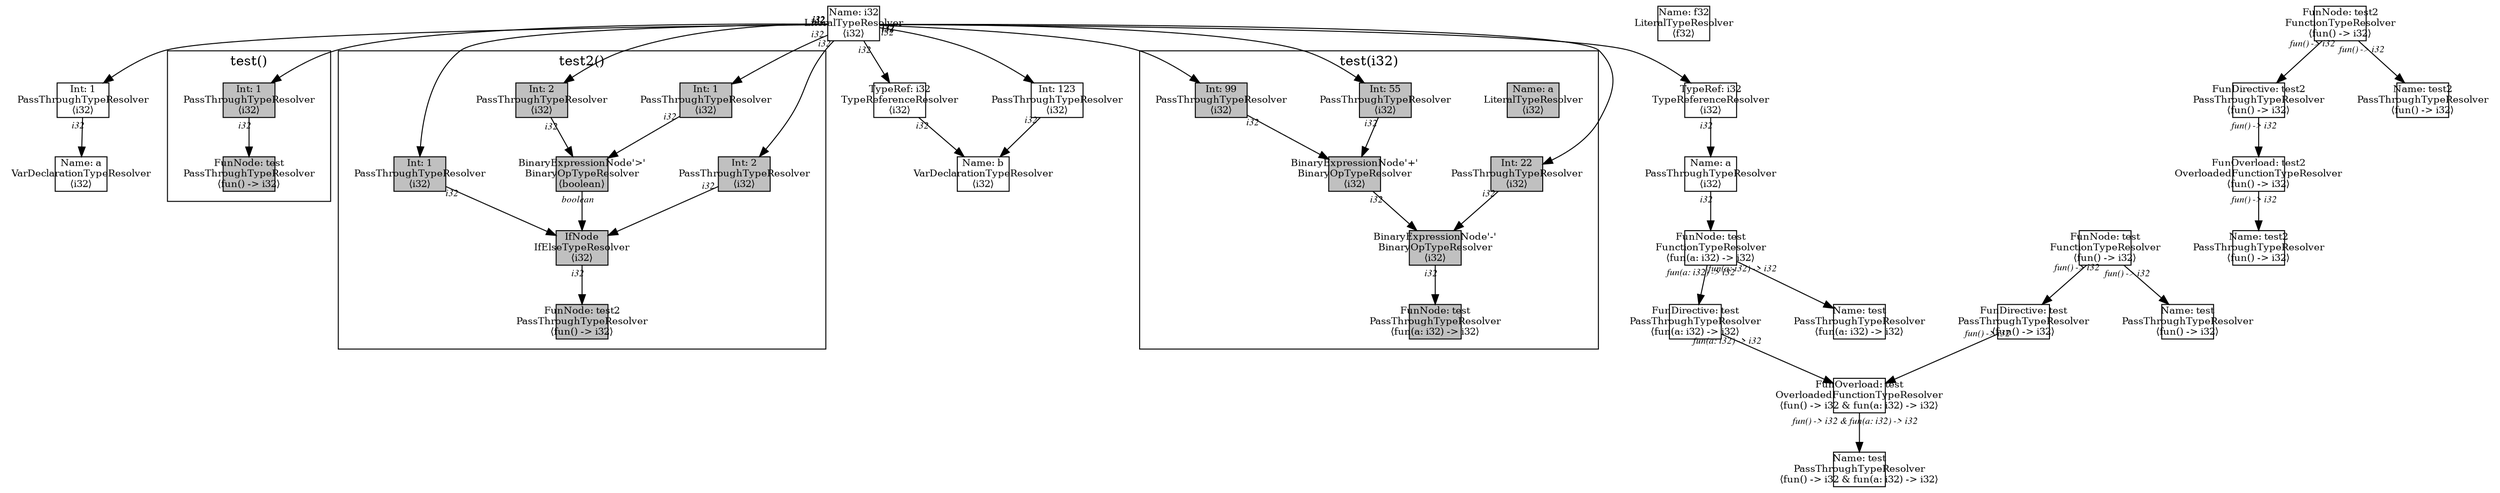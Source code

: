 digraph Document {
  node [shape=box,fixedsize=shape fontsize=10]
  1 [label="Name: i32\nLiteralTypeResolver\n⟨i32⟩"];
  2 [label="Name: f32\nLiteralTypeResolver\n⟨f32⟩"];
  3 [label="Name: a\nVarDeclarationTypeResolver\n⟨i32⟩"];
  4 [label="Int: 1\nPassThroughTypeResolver\n⟨i32⟩"];
  5 [label="Name: b\nVarDeclarationTypeResolver\n⟨i32⟩"];
  6 [label="TypeRef: i32\nTypeReferenceResolver\n⟨i32⟩"];
  7 [label="Int: 123\nPassThroughTypeResolver\n⟨i32⟩"];
  8 [label="FunOverload: test\nOverloadedFunctionTypeResolver\n⟨fun() -> i32 & fun(a: i32) -> i32⟩"];
  9 [label="FunDirective: test\nPassThroughTypeResolver\n⟨fun() -> i32⟩"];
  10 [label="FunNode: test\nFunctionTypeResolver\n⟨fun() -> i32⟩"];
  11 [label="Name: test\nPassThroughTypeResolver\n⟨fun() -> i32⟩"];
  12 [label="FunDirective: test\nPassThroughTypeResolver\n⟨fun(a: i32) -> i32⟩"];
  13 [label="FunNode: test\nFunctionTypeResolver\n⟨fun(a: i32) -> i32⟩"];
  14 [label="TypeRef: i32\nTypeReferenceResolver\n⟨i32⟩"];
  15 [label="Name: a\nPassThroughTypeResolver\n⟨i32⟩"];
  16 [label="Name: test\nPassThroughTypeResolver\n⟨fun(a: i32) -> i32⟩"];
  17 [label="Name: test\nPassThroughTypeResolver\n⟨fun() -> i32 & fun(a: i32) -> i32⟩"];
  18 [label="FunOverload: test2\nOverloadedFunctionTypeResolver\n⟨fun() -> i32⟩"];
  19 [label="FunDirective: test2\nPassThroughTypeResolver\n⟨fun() -> i32⟩"];
  20 [label="FunNode: test2\nFunctionTypeResolver\n⟨fun() -> i32⟩"];
  21 [label="Name: test2\nPassThroughTypeResolver\n⟨fun() -> i32⟩"];
  22 [label="Name: test2\nPassThroughTypeResolver\n⟨fun() -> i32⟩"];
  subgraph cluster0 {
    node [style=filled, fillcolor=grey];
    23 [label="Int: 1\nPassThroughTypeResolver\n⟨i32⟩"];
    24 [label="FunNode: test\nPassThroughTypeResolver\n⟨fun() -> i32⟩"];
    23 -> 24[taillabel="i32" labeldistance="1" fontname="times  italic" fontsize = 10 color="black" ];
  label = "test()";
}
  subgraph cluster1 {
    node [style=filled, fillcolor=grey];
    25 [label="IfNode\nIfElseTypeResolver\n⟨i32⟩"];
    26 [label="Int: 1\nPassThroughTypeResolver\n⟨i32⟩"];
    27 [label="BinaryExpressionNode'>'\nBinaryOpTypeResolver\n⟨boolean⟩"];
    28 [label="Int: 1\nPassThroughTypeResolver\n⟨i32⟩"];
    29 [label="Int: 2\nPassThroughTypeResolver\n⟨i32⟩"];
    30 [label="Int: 2\nPassThroughTypeResolver\n⟨i32⟩"];
    31 [label="FunNode: test2\nPassThroughTypeResolver\n⟨fun() -> i32⟩"];
    25 -> 31[taillabel="i32" labeldistance="1" fontname="times  italic" fontsize = 10 color="black" ];
    26 -> 25[taillabel="i32" labeldistance="1" fontname="times  italic" fontsize = 10 color="black" ];
    27 -> 25[taillabel="boolean" labeldistance="1" fontname="times  italic" fontsize = 10 color="black" ];
    28 -> 27[taillabel="i32" labeldistance="1" fontname="times  italic" fontsize = 10 color="black" ];
    29 -> 27[taillabel="i32" labeldistance="1" fontname="times  italic" fontsize = 10 color="black" ];
    30 -> 25[taillabel="i32" labeldistance="1" fontname="times  italic" fontsize = 10 color="black" ];
  label = "test2()";
}
  subgraph cluster2 {
    node [style=filled, fillcolor=grey];
    32 [label="Name: a\nLiteralTypeResolver\n⟨i32⟩"];
    33 [label="BinaryExpressionNode'-'\nBinaryOpTypeResolver\n⟨i32⟩"];
    34 [label="BinaryExpressionNode'+'\nBinaryOpTypeResolver\n⟨i32⟩"];
    35 [label="Int: 99\nPassThroughTypeResolver\n⟨i32⟩"];
    36 [label="Int: 55\nPassThroughTypeResolver\n⟨i32⟩"];
    37 [label="Int: 22\nPassThroughTypeResolver\n⟨i32⟩"];
    38 [label="FunNode: test\nPassThroughTypeResolver\n⟨fun(a: i32) -> i32⟩"];
    33 -> 38[taillabel="i32" labeldistance="1" fontname="times  italic" fontsize = 10 color="black" ];
    34 -> 33[taillabel="i32" labeldistance="1" fontname="times  italic" fontsize = 10 color="black" ];
    35 -> 34[taillabel="i32" labeldistance="1" fontname="times  italic" fontsize = 10 color="black" ];
    36 -> 34[taillabel="i32" labeldistance="1" fontname="times  italic" fontsize = 10 color="black" ];
    37 -> 33[taillabel="i32" labeldistance="1" fontname="times  italic" fontsize = 10 color="black" ];
  label = "test(i32)";
}
  1 -> 4[taillabel="i32" labeldistance="1" fontname="times  italic" fontsize = 10 color="black" ];
  1 -> 6[taillabel="i32" labeldistance="1" fontname="times  italic" fontsize = 10 color="black" ];
  1 -> 7[taillabel="i32" labeldistance="1" fontname="times  italic" fontsize = 10 color="black" ];
  1 -> 14[taillabel="i32" labeldistance="1" fontname="times  italic" fontsize = 10 color="black" ];
  1 -> 23[taillabel="i32" labeldistance="1" fontname="times  italic" fontsize = 10 color="black" ];
  1 -> 26[taillabel="i32" labeldistance="1" fontname="times  italic" fontsize = 10 color="black" ];
  1 -> 28[taillabel="i32" labeldistance="1" fontname="times  italic" fontsize = 10 color="black" ];
  1 -> 29[taillabel="i32" labeldistance="1" fontname="times  italic" fontsize = 10 color="black" ];
  1 -> 30[taillabel="i32" labeldistance="1" fontname="times  italic" fontsize = 10 color="black" ];
  1 -> 35[taillabel="i32" labeldistance="1" fontname="times  italic" fontsize = 10 color="black" ];
  1 -> 36[taillabel="i32" labeldistance="1" fontname="times  italic" fontsize = 10 color="black" ];
  1 -> 37[taillabel="i32" labeldistance="1" fontname="times  italic" fontsize = 10 color="black" ];
  4 -> 3[taillabel="i32" labeldistance="1" fontname="times  italic" fontsize = 10 color="black" ];
  6 -> 5[taillabel="i32" labeldistance="1" fontname="times  italic" fontsize = 10 color="black" ];
  7 -> 5[taillabel="i32" labeldistance="1" fontname="times  italic" fontsize = 10 color="black" ];
  8 -> 17[taillabel="fun() -> i32 & fun(a: i32) -> i32" labeldistance="1" fontname="times  italic" fontsize = 10 color="black" ];
  9 -> 8[taillabel="fun() -> i32" labeldistance="1" fontname="times  italic" fontsize = 10 color="black" ];
  10 -> 11[taillabel="fun() -> i32" labeldistance="1" fontname="times  italic" fontsize = 10 color="black" ];
  10 -> 9[taillabel="fun() -> i32" labeldistance="1" fontname="times  italic" fontsize = 10 color="black" ];
  12 -> 8[taillabel="fun(a: i32) -> i32" labeldistance="1" fontname="times  italic" fontsize = 10 color="black" ];
  13 -> 16[taillabel="fun(a: i32) -> i32" labeldistance="1" fontname="times  italic" fontsize = 10 color="black" ];
  13 -> 12[taillabel="fun(a: i32) -> i32" labeldistance="1" fontname="times  italic" fontsize = 10 color="black" ];
  14 -> 15[taillabel="i32" labeldistance="1" fontname="times  italic" fontsize = 10 color="black" ];
  15 -> 13[taillabel="i32" labeldistance="1" fontname="times  italic" fontsize = 10 color="black" ];
  18 -> 22[taillabel="fun() -> i32" labeldistance="1" fontname="times  italic" fontsize = 10 color="black" ];
  19 -> 18[taillabel="fun() -> i32" labeldistance="1" fontname="times  italic" fontsize = 10 color="black" ];
  20 -> 21[taillabel="fun() -> i32" labeldistance="1" fontname="times  italic" fontsize = 10 color="black" ];
  20 -> 19[taillabel="fun() -> i32" labeldistance="1" fontname="times  italic" fontsize = 10 color="black" ];
  label="";
}
